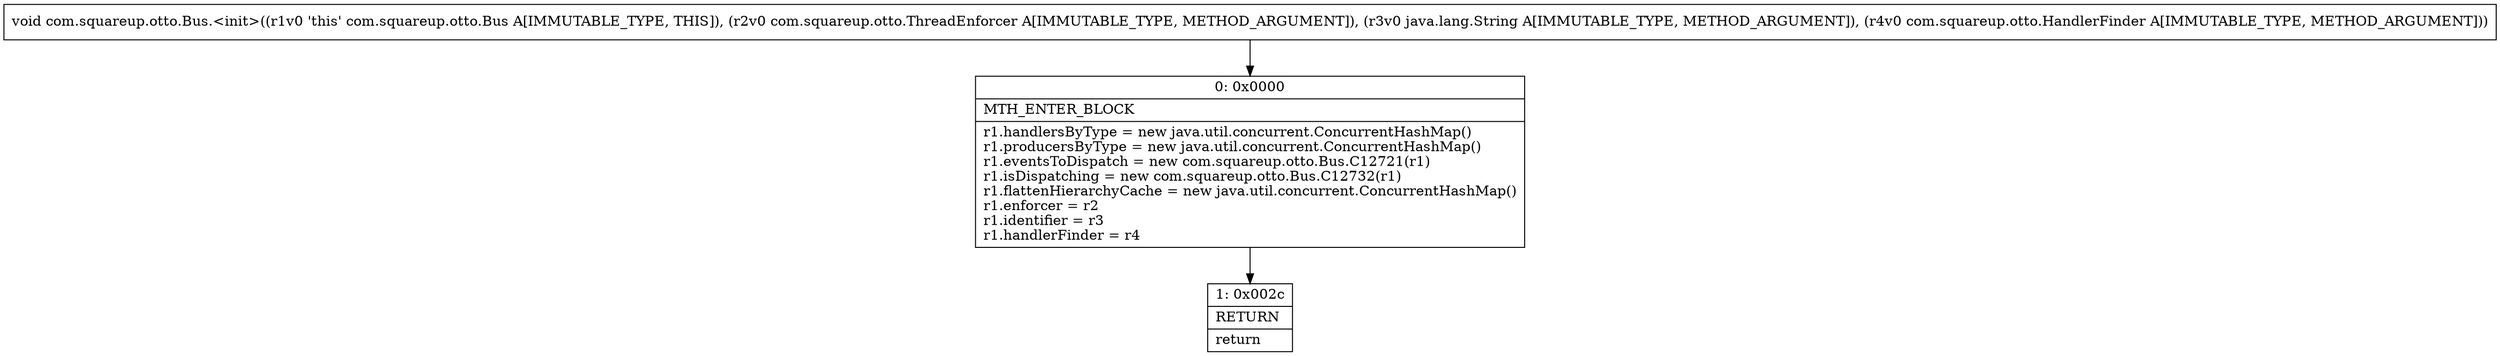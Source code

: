 digraph "CFG forcom.squareup.otto.Bus.\<init\>(Lcom\/squareup\/otto\/ThreadEnforcer;Ljava\/lang\/String;Lcom\/squareup\/otto\/HandlerFinder;)V" {
Node_0 [shape=record,label="{0\:\ 0x0000|MTH_ENTER_BLOCK\l|r1.handlersByType = new java.util.concurrent.ConcurrentHashMap()\lr1.producersByType = new java.util.concurrent.ConcurrentHashMap()\lr1.eventsToDispatch = new com.squareup.otto.Bus.C12721(r1)\lr1.isDispatching = new com.squareup.otto.Bus.C12732(r1)\lr1.flattenHierarchyCache = new java.util.concurrent.ConcurrentHashMap()\lr1.enforcer = r2\lr1.identifier = r3\lr1.handlerFinder = r4\l}"];
Node_1 [shape=record,label="{1\:\ 0x002c|RETURN\l|return\l}"];
MethodNode[shape=record,label="{void com.squareup.otto.Bus.\<init\>((r1v0 'this' com.squareup.otto.Bus A[IMMUTABLE_TYPE, THIS]), (r2v0 com.squareup.otto.ThreadEnforcer A[IMMUTABLE_TYPE, METHOD_ARGUMENT]), (r3v0 java.lang.String A[IMMUTABLE_TYPE, METHOD_ARGUMENT]), (r4v0 com.squareup.otto.HandlerFinder A[IMMUTABLE_TYPE, METHOD_ARGUMENT])) }"];
MethodNode -> Node_0;
Node_0 -> Node_1;
}

